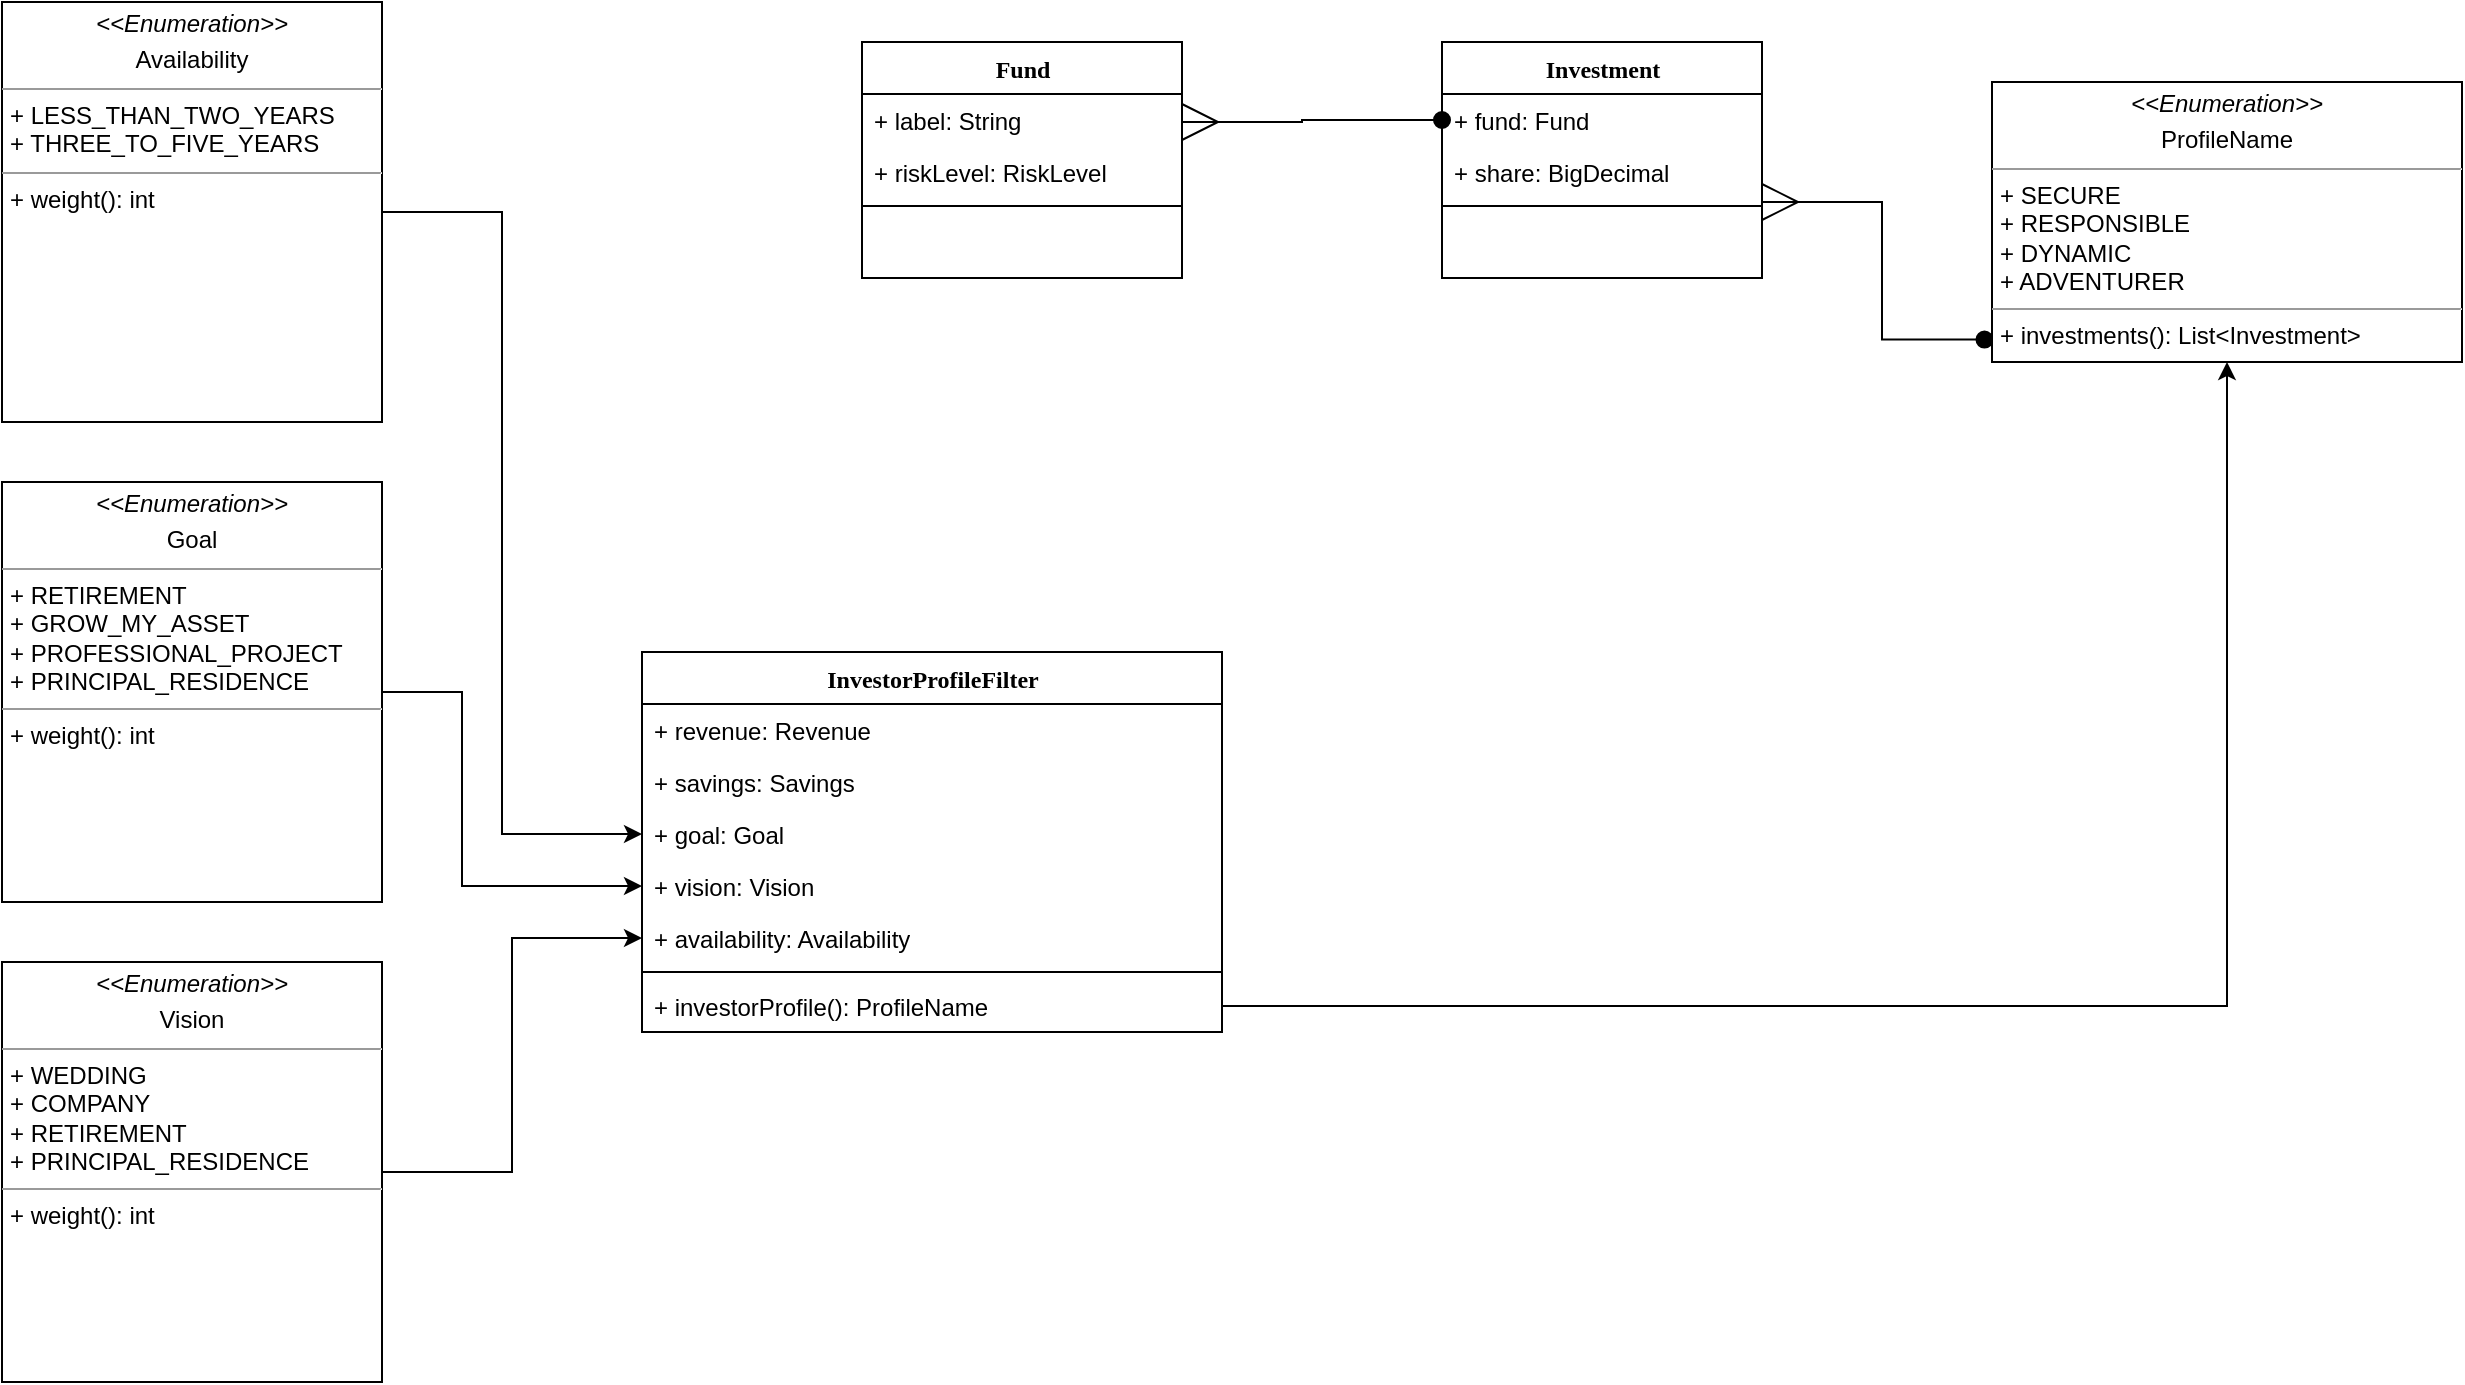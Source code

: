 <mxfile version="21.7.2" type="device">
  <diagram name="Page-1" id="6133507b-19e7-1e82-6fc7-422aa6c4b21f">
    <mxGraphModel dx="1735" dy="935" grid="1" gridSize="10" guides="1" tooltips="1" connect="1" arrows="1" fold="1" page="1" pageScale="1" pageWidth="1100" pageHeight="850" background="none" math="0" shadow="0">
      <root>
        <mxCell id="0" />
        <mxCell id="1" parent="0" />
        <mxCell id="78961159f06e98e8-17" value="Investment" style="swimlane;html=1;fontStyle=1;align=center;verticalAlign=top;childLayout=stackLayout;horizontal=1;startSize=26;horizontalStack=0;resizeParent=1;resizeLast=0;collapsible=1;marginBottom=0;swimlaneFillColor=#ffffff;rounded=0;shadow=0;comic=0;labelBackgroundColor=none;strokeWidth=1;fillColor=none;fontFamily=Verdana;fontSize=12" parent="1" vertex="1">
          <mxGeometry x="760" y="120" width="160" height="118" as="geometry" />
        </mxCell>
        <mxCell id="78961159f06e98e8-23" value="+ fund: Fund" style="text;html=1;strokeColor=none;fillColor=none;align=left;verticalAlign=top;spacingLeft=4;spacingRight=4;whiteSpace=wrap;overflow=hidden;rotatable=0;points=[[0,0.5],[1,0.5]];portConstraint=eastwest;" parent="78961159f06e98e8-17" vertex="1">
          <mxGeometry y="26" width="160" height="26" as="geometry" />
        </mxCell>
        <mxCell id="78961159f06e98e8-24" value="+ share: BigDecimal" style="text;html=1;strokeColor=none;fillColor=none;align=left;verticalAlign=top;spacingLeft=4;spacingRight=4;whiteSpace=wrap;overflow=hidden;rotatable=0;points=[[0,0.5],[1,0.5]];portConstraint=eastwest;" parent="78961159f06e98e8-17" vertex="1">
          <mxGeometry y="52" width="160" height="26" as="geometry" />
        </mxCell>
        <mxCell id="78961159f06e98e8-19" value="" style="line;html=1;strokeWidth=1;fillColor=none;align=left;verticalAlign=middle;spacingTop=-1;spacingLeft=3;spacingRight=3;rotatable=0;labelPosition=right;points=[];portConstraint=eastwest;" parent="78961159f06e98e8-17" vertex="1">
          <mxGeometry y="78" width="160" height="8" as="geometry" />
        </mxCell>
        <mxCell id="b94bc138ca980ef-8" style="edgeStyle=orthogonalEdgeStyle;rounded=0;html=1;labelBackgroundColor=none;startArrow=oval;startFill=1;startSize=8;endArrow=ERmany;endFill=0;endSize=16;fontFamily=Verdana;fontSize=12;exitX=-0.016;exitY=0.92;exitDx=0;exitDy=0;exitPerimeter=0;" parent="1" source="dclm5cD4FVZjjemQaw-i-16" target="78961159f06e98e8-17" edge="1">
          <mxGeometry relative="1" as="geometry">
            <Array as="points">
              <mxPoint x="980" y="269" />
              <mxPoint x="980" y="200" />
            </Array>
            <mxPoint x="665" y="201.0" as="sourcePoint" />
          </mxGeometry>
        </mxCell>
        <mxCell id="dclm5cD4FVZjjemQaw-i-3" value="InvestorProfileFilter" style="swimlane;html=1;fontStyle=1;align=center;verticalAlign=top;childLayout=stackLayout;horizontal=1;startSize=26;horizontalStack=0;resizeParent=1;resizeLast=0;collapsible=1;marginBottom=0;swimlaneFillColor=#ffffff;rounded=0;shadow=0;comic=0;labelBackgroundColor=none;strokeWidth=1;fillColor=none;fontFamily=Verdana;fontSize=12" parent="1" vertex="1">
          <mxGeometry x="360" y="425" width="290" height="190" as="geometry" />
        </mxCell>
        <mxCell id="dclm5cD4FVZjjemQaw-i-4" value="+ revenue: Revenue" style="text;html=1;strokeColor=none;fillColor=none;align=left;verticalAlign=top;spacingLeft=4;spacingRight=4;whiteSpace=wrap;overflow=hidden;rotatable=0;points=[[0,0.5],[1,0.5]];portConstraint=eastwest;" parent="dclm5cD4FVZjjemQaw-i-3" vertex="1">
          <mxGeometry y="26" width="290" height="26" as="geometry" />
        </mxCell>
        <mxCell id="dclm5cD4FVZjjemQaw-i-8" value="+ savings: Savings" style="text;html=1;strokeColor=none;fillColor=none;align=left;verticalAlign=top;spacingLeft=4;spacingRight=4;whiteSpace=wrap;overflow=hidden;rotatable=0;points=[[0,0.5],[1,0.5]];portConstraint=eastwest;" parent="dclm5cD4FVZjjemQaw-i-3" vertex="1">
          <mxGeometry y="52" width="290" height="26" as="geometry" />
        </mxCell>
        <mxCell id="dclm5cD4FVZjjemQaw-i-9" value="+ goal: Goal" style="text;html=1;strokeColor=none;fillColor=none;align=left;verticalAlign=top;spacingLeft=4;spacingRight=4;whiteSpace=wrap;overflow=hidden;rotatable=0;points=[[0,0.5],[1,0.5]];portConstraint=eastwest;" parent="dclm5cD4FVZjjemQaw-i-3" vertex="1">
          <mxGeometry y="78" width="290" height="26" as="geometry" />
        </mxCell>
        <mxCell id="dclm5cD4FVZjjemQaw-i-10" value="+ vision: Vision" style="text;html=1;strokeColor=none;fillColor=none;align=left;verticalAlign=top;spacingLeft=4;spacingRight=4;whiteSpace=wrap;overflow=hidden;rotatable=0;points=[[0,0.5],[1,0.5]];portConstraint=eastwest;" parent="dclm5cD4FVZjjemQaw-i-3" vertex="1">
          <mxGeometry y="104" width="290" height="26" as="geometry" />
        </mxCell>
        <mxCell id="dclm5cD4FVZjjemQaw-i-5" value="+ availability: Availability" style="text;html=1;strokeColor=none;fillColor=none;align=left;verticalAlign=top;spacingLeft=4;spacingRight=4;whiteSpace=wrap;overflow=hidden;rotatable=0;points=[[0,0.5],[1,0.5]];portConstraint=eastwest;" parent="dclm5cD4FVZjjemQaw-i-3" vertex="1">
          <mxGeometry y="130" width="290" height="26" as="geometry" />
        </mxCell>
        <mxCell id="dclm5cD4FVZjjemQaw-i-6" value="" style="line;html=1;strokeWidth=1;fillColor=none;align=left;verticalAlign=middle;spacingTop=-1;spacingLeft=3;spacingRight=3;rotatable=0;labelPosition=right;points=[];portConstraint=eastwest;" parent="dclm5cD4FVZjjemQaw-i-3" vertex="1">
          <mxGeometry y="156" width="290" height="8" as="geometry" />
        </mxCell>
        <mxCell id="dclm5cD4FVZjjemQaw-i-7" value="+ investorProfile(): ProfileName" style="text;html=1;strokeColor=none;fillColor=none;align=left;verticalAlign=top;spacingLeft=4;spacingRight=4;whiteSpace=wrap;overflow=hidden;rotatable=0;points=[[0,0.5],[1,0.5]];portConstraint=eastwest;" parent="dclm5cD4FVZjjemQaw-i-3" vertex="1">
          <mxGeometry y="164" width="290" height="26" as="geometry" />
        </mxCell>
        <mxCell id="dclm5cD4FVZjjemQaw-i-16" value="&lt;p style=&quot;margin:0px;margin-top:4px;text-align:center;&quot;&gt;&lt;i&gt;&amp;lt;&amp;lt;Enumeration&amp;gt;&amp;gt;&lt;/i&gt;&lt;/p&gt;&lt;p style=&quot;margin:0px;margin-top:4px;text-align:center;&quot;&gt;ProfileName&lt;/p&gt;&lt;hr size=&quot;1&quot;&gt;&lt;p style=&quot;margin:0px;margin-left:4px;&quot;&gt;+ SECURE&lt;br&gt;&lt;/p&gt;&lt;p style=&quot;margin:0px;margin-left:4px;&quot;&gt;+ RESPONSIBLE &lt;br&gt;&lt;/p&gt;&lt;p style=&quot;margin:0px;margin-left:4px;&quot;&gt;+ DYNAMIC&lt;br&gt;+ ADVENTURER&lt;/p&gt;&lt;hr size=&quot;1&quot;&gt;&lt;p style=&quot;margin:0px;margin-left:4px;&quot;&gt;+ investments(): List&amp;lt;Investment&amp;gt;&lt;br&gt;&lt;/p&gt;" style="verticalAlign=top;align=left;overflow=fill;fontSize=12;fontFamily=Helvetica;html=1;whiteSpace=wrap;" parent="1" vertex="1">
          <mxGeometry x="1035" y="140" width="235" height="140" as="geometry" />
        </mxCell>
        <mxCell id="dclm5cD4FVZjjemQaw-i-22" style="edgeStyle=orthogonalEdgeStyle;rounded=0;orthogonalLoop=1;jettySize=auto;html=1;entryX=0;entryY=0.5;entryDx=0;entryDy=0;" parent="1" source="dclm5cD4FVZjjemQaw-i-17" target="dclm5cD4FVZjjemQaw-i-10" edge="1">
          <mxGeometry relative="1" as="geometry">
            <Array as="points">
              <mxPoint x="270" y="445" />
              <mxPoint x="270" y="542" />
            </Array>
          </mxGeometry>
        </mxCell>
        <mxCell id="dclm5cD4FVZjjemQaw-i-17" value="&lt;p style=&quot;margin:0px;margin-top:4px;text-align:center;&quot;&gt;&lt;i&gt;&amp;lt;&amp;lt;Enumeration&amp;gt;&amp;gt;&lt;/i&gt;&lt;/p&gt;&lt;p style=&quot;margin:0px;margin-top:4px;text-align:center;&quot;&gt;Goal&lt;/p&gt;&lt;hr size=&quot;1&quot;&gt;&lt;p style=&quot;margin:0px;margin-left:4px;&quot;&gt;+ RETIREMENT&lt;br&gt;+ GROW_MY_ASSET&lt;/p&gt;&lt;p style=&quot;margin:0px;margin-left:4px;&quot;&gt;+ PROFESSIONAL_PROJECT&lt;/p&gt;&lt;p style=&quot;margin:0px;margin-left:4px;&quot;&gt;+ PRINCIPAL_RESIDENCE&lt;/p&gt;&lt;hr size=&quot;1&quot;&gt;&lt;p style=&quot;margin:0px;margin-left:4px;&quot;&gt;+ weight(): int&lt;br&gt;&lt;/p&gt;" style="verticalAlign=top;align=left;overflow=fill;fontSize=12;fontFamily=Helvetica;html=1;whiteSpace=wrap;" parent="1" vertex="1">
          <mxGeometry x="40" y="340" width="190" height="210" as="geometry" />
        </mxCell>
        <mxCell id="dclm5cD4FVZjjemQaw-i-23" style="edgeStyle=orthogonalEdgeStyle;rounded=0;orthogonalLoop=1;jettySize=auto;html=1;entryX=0;entryY=0.5;entryDx=0;entryDy=0;" parent="1" source="dclm5cD4FVZjjemQaw-i-18" target="dclm5cD4FVZjjemQaw-i-5" edge="1">
          <mxGeometry relative="1" as="geometry" />
        </mxCell>
        <mxCell id="dclm5cD4FVZjjemQaw-i-18" value="&lt;p style=&quot;margin:0px;margin-top:4px;text-align:center;&quot;&gt;&lt;i&gt;&amp;lt;&amp;lt;Enumeration&amp;gt;&amp;gt;&lt;/i&gt;&lt;/p&gt;&lt;p style=&quot;margin:0px;margin-top:4px;text-align:center;&quot;&gt;Vision&lt;/p&gt;&lt;hr size=&quot;1&quot;&gt;&lt;p style=&quot;margin:0px;margin-left:4px;&quot;&gt;+ WEDDING&lt;br&gt;+ COMPANY&lt;/p&gt;&lt;p style=&quot;margin:0px;margin-left:4px;&quot;&gt;+ RETIREMENT&lt;/p&gt;&lt;p style=&quot;margin:0px;margin-left:4px;&quot;&gt;+ PRINCIPAL_RESIDENCE&lt;/p&gt;&lt;hr size=&quot;1&quot;&gt;&lt;p style=&quot;margin:0px;margin-left:4px;&quot;&gt;+ weight(): int&lt;/p&gt;" style="verticalAlign=top;align=left;overflow=fill;fontSize=12;fontFamily=Helvetica;html=1;whiteSpace=wrap;" parent="1" vertex="1">
          <mxGeometry x="40" y="580" width="190" height="210" as="geometry" />
        </mxCell>
        <mxCell id="dclm5cD4FVZjjemQaw-i-21" style="edgeStyle=orthogonalEdgeStyle;rounded=0;orthogonalLoop=1;jettySize=auto;html=1;entryX=0;entryY=0.5;entryDx=0;entryDy=0;" parent="1" source="dclm5cD4FVZjjemQaw-i-19" target="dclm5cD4FVZjjemQaw-i-9" edge="1">
          <mxGeometry relative="1" as="geometry">
            <Array as="points">
              <mxPoint x="290" y="205" />
              <mxPoint x="290" y="516" />
            </Array>
          </mxGeometry>
        </mxCell>
        <mxCell id="dclm5cD4FVZjjemQaw-i-19" value="&lt;p style=&quot;margin:0px;margin-top:4px;text-align:center;&quot;&gt;&lt;i&gt;&amp;lt;&amp;lt;Enumeration&amp;gt;&amp;gt;&lt;/i&gt;&lt;/p&gt;&lt;p style=&quot;margin:0px;margin-top:4px;text-align:center;&quot;&gt;Availability&lt;/p&gt;&lt;hr size=&quot;1&quot;&gt;&lt;p style=&quot;margin:0px;margin-left:4px;&quot;&gt;+ LESS_THAN_TWO_YEARS&lt;br&gt;+ THREE_TO_FIVE_YEARS&lt;/p&gt;&lt;hr size=&quot;1&quot;&gt;&lt;p style=&quot;margin:0px;margin-left:4px;&quot;&gt;+ weight(): int&lt;/p&gt;" style="verticalAlign=top;align=left;overflow=fill;fontSize=12;fontFamily=Helvetica;html=1;whiteSpace=wrap;" parent="1" vertex="1">
          <mxGeometry x="40" y="100" width="190" height="210" as="geometry" />
        </mxCell>
        <mxCell id="dclm5cD4FVZjjemQaw-i-20" style="edgeStyle=orthogonalEdgeStyle;rounded=0;orthogonalLoop=1;jettySize=auto;html=1;" parent="1" source="dclm5cD4FVZjjemQaw-i-7" target="dclm5cD4FVZjjemQaw-i-16" edge="1">
          <mxGeometry relative="1" as="geometry" />
        </mxCell>
        <mxCell id="-1fPGYo0YrilThlYORLr-1" value="Fund" style="swimlane;html=1;fontStyle=1;align=center;verticalAlign=top;childLayout=stackLayout;horizontal=1;startSize=26;horizontalStack=0;resizeParent=1;resizeLast=0;collapsible=1;marginBottom=0;swimlaneFillColor=#ffffff;rounded=0;shadow=0;comic=0;labelBackgroundColor=none;strokeWidth=1;fillColor=none;fontFamily=Verdana;fontSize=12" vertex="1" parent="1">
          <mxGeometry x="470" y="120" width="160" height="118" as="geometry" />
        </mxCell>
        <mxCell id="-1fPGYo0YrilThlYORLr-2" value="+ label: String" style="text;html=1;strokeColor=none;fillColor=none;align=left;verticalAlign=top;spacingLeft=4;spacingRight=4;whiteSpace=wrap;overflow=hidden;rotatable=0;points=[[0,0.5],[1,0.5]];portConstraint=eastwest;" vertex="1" parent="-1fPGYo0YrilThlYORLr-1">
          <mxGeometry y="26" width="160" height="26" as="geometry" />
        </mxCell>
        <mxCell id="-1fPGYo0YrilThlYORLr-3" value="+ riskLevel: RiskLevel" style="text;html=1;strokeColor=none;fillColor=none;align=left;verticalAlign=top;spacingLeft=4;spacingRight=4;whiteSpace=wrap;overflow=hidden;rotatable=0;points=[[0,0.5],[1,0.5]];portConstraint=eastwest;" vertex="1" parent="-1fPGYo0YrilThlYORLr-1">
          <mxGeometry y="52" width="160" height="26" as="geometry" />
        </mxCell>
        <mxCell id="-1fPGYo0YrilThlYORLr-4" value="" style="line;html=1;strokeWidth=1;fillColor=none;align=left;verticalAlign=middle;spacingTop=-1;spacingLeft=3;spacingRight=3;rotatable=0;labelPosition=right;points=[];portConstraint=eastwest;" vertex="1" parent="-1fPGYo0YrilThlYORLr-1">
          <mxGeometry y="78" width="160" height="8" as="geometry" />
        </mxCell>
        <mxCell id="-1fPGYo0YrilThlYORLr-6" style="edgeStyle=orthogonalEdgeStyle;rounded=0;html=1;labelBackgroundColor=none;startArrow=oval;startFill=1;startSize=8;endArrow=ERmany;endFill=0;endSize=16;fontFamily=Verdana;fontSize=12;exitX=0;exitY=0.5;exitDx=0;exitDy=0;" edge="1" parent="1" source="78961159f06e98e8-23">
          <mxGeometry relative="1" as="geometry">
            <Array as="points">
              <mxPoint x="690" y="160" />
            </Array>
            <mxPoint x="741" y="229" as="sourcePoint" />
            <mxPoint x="630" y="160" as="targetPoint" />
          </mxGeometry>
        </mxCell>
      </root>
    </mxGraphModel>
  </diagram>
</mxfile>
